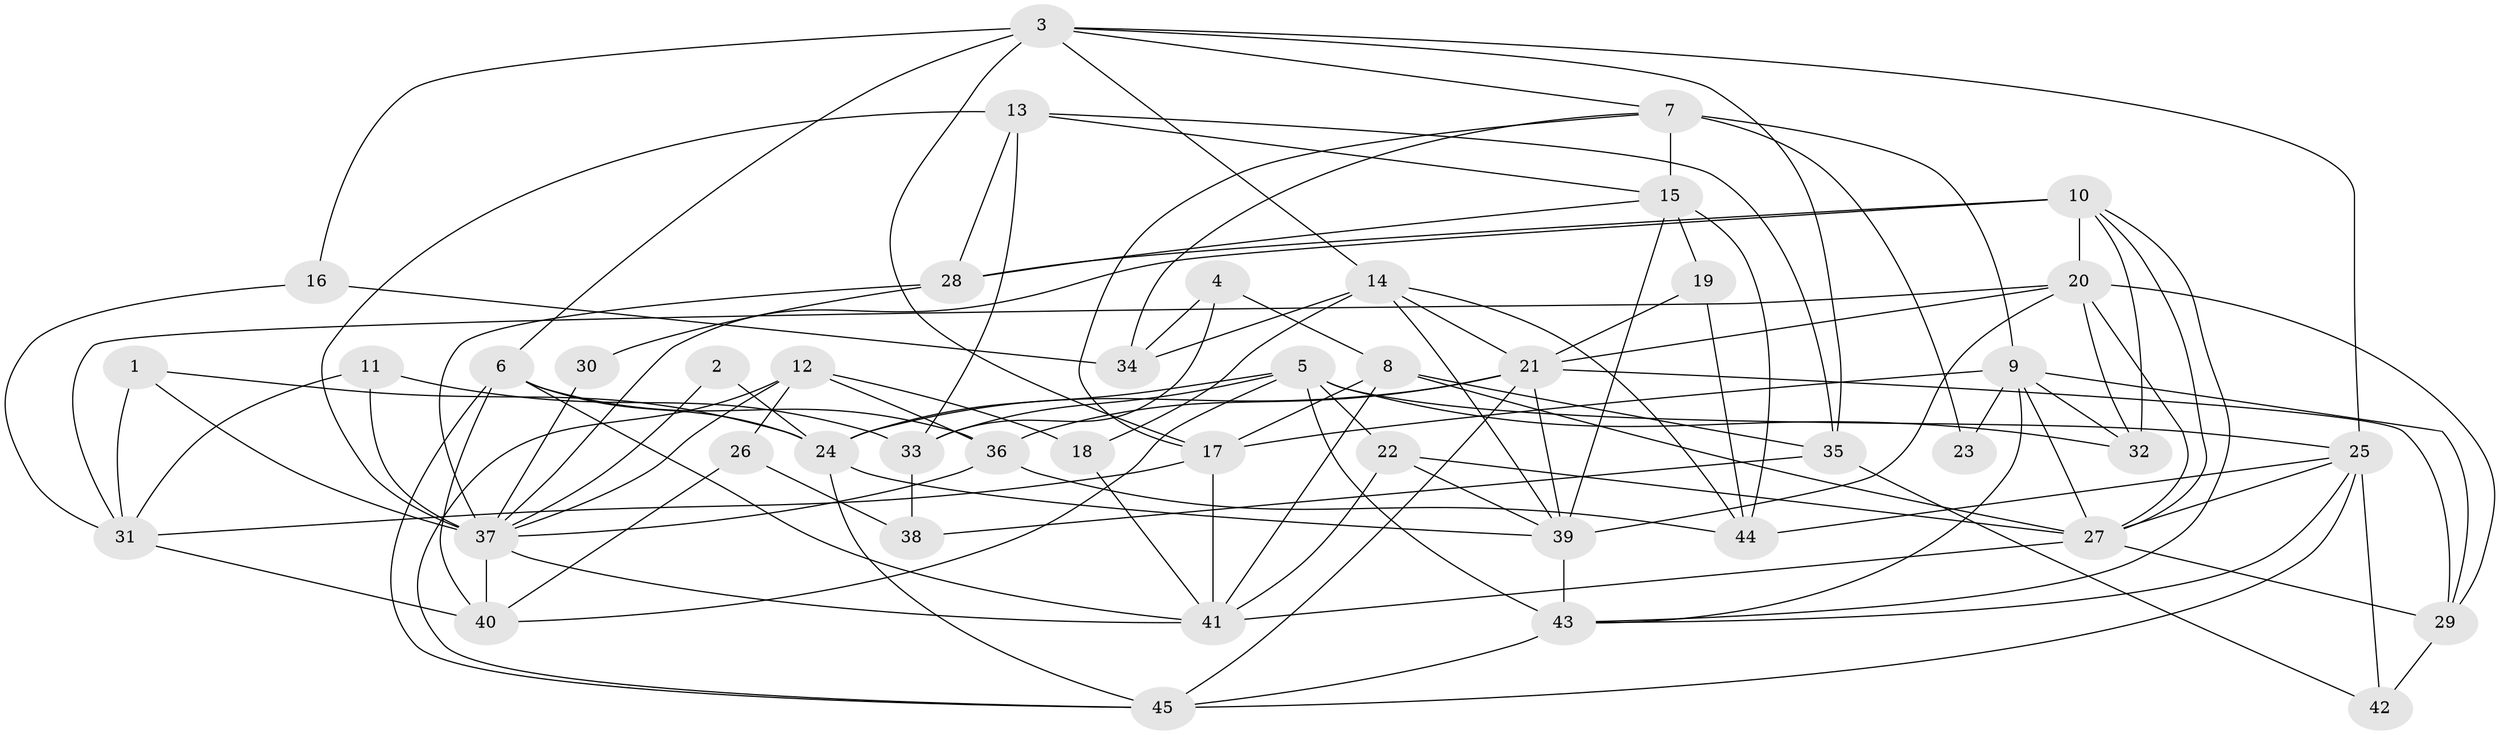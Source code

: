 // original degree distribution, {5: 0.17777777777777778, 3: 0.25555555555555554, 4: 0.3111111111111111, 6: 0.08888888888888889, 2: 0.12222222222222222, 7: 0.03333333333333333, 8: 0.011111111111111112}
// Generated by graph-tools (version 1.1) at 2025/01/03/09/25 03:01:58]
// undirected, 45 vertices, 116 edges
graph export_dot {
graph [start="1"]
  node [color=gray90,style=filled];
  1;
  2;
  3;
  4;
  5;
  6;
  7;
  8;
  9;
  10;
  11;
  12;
  13;
  14;
  15;
  16;
  17;
  18;
  19;
  20;
  21;
  22;
  23;
  24;
  25;
  26;
  27;
  28;
  29;
  30;
  31;
  32;
  33;
  34;
  35;
  36;
  37;
  38;
  39;
  40;
  41;
  42;
  43;
  44;
  45;
  1 -- 24 [weight=1.0];
  1 -- 31 [weight=1.0];
  1 -- 37 [weight=1.0];
  2 -- 24 [weight=1.0];
  2 -- 37 [weight=1.0];
  3 -- 6 [weight=1.0];
  3 -- 7 [weight=1.0];
  3 -- 14 [weight=1.0];
  3 -- 16 [weight=1.0];
  3 -- 17 [weight=2.0];
  3 -- 25 [weight=1.0];
  3 -- 35 [weight=1.0];
  4 -- 8 [weight=1.0];
  4 -- 33 [weight=1.0];
  4 -- 34 [weight=2.0];
  5 -- 22 [weight=1.0];
  5 -- 24 [weight=1.0];
  5 -- 25 [weight=1.0];
  5 -- 32 [weight=1.0];
  5 -- 33 [weight=2.0];
  5 -- 40 [weight=1.0];
  5 -- 43 [weight=1.0];
  6 -- 24 [weight=1.0];
  6 -- 36 [weight=1.0];
  6 -- 40 [weight=1.0];
  6 -- 41 [weight=2.0];
  6 -- 45 [weight=1.0];
  7 -- 9 [weight=1.0];
  7 -- 15 [weight=1.0];
  7 -- 17 [weight=1.0];
  7 -- 23 [weight=2.0];
  7 -- 34 [weight=1.0];
  8 -- 17 [weight=1.0];
  8 -- 27 [weight=1.0];
  8 -- 35 [weight=1.0];
  8 -- 41 [weight=1.0];
  9 -- 17 [weight=1.0];
  9 -- 23 [weight=1.0];
  9 -- 27 [weight=1.0];
  9 -- 29 [weight=1.0];
  9 -- 32 [weight=1.0];
  9 -- 43 [weight=1.0];
  10 -- 20 [weight=1.0];
  10 -- 27 [weight=1.0];
  10 -- 28 [weight=2.0];
  10 -- 32 [weight=1.0];
  10 -- 37 [weight=1.0];
  10 -- 43 [weight=1.0];
  11 -- 31 [weight=1.0];
  11 -- 33 [weight=1.0];
  11 -- 37 [weight=1.0];
  12 -- 18 [weight=1.0];
  12 -- 26 [weight=1.0];
  12 -- 36 [weight=1.0];
  12 -- 37 [weight=1.0];
  12 -- 45 [weight=1.0];
  13 -- 15 [weight=1.0];
  13 -- 28 [weight=1.0];
  13 -- 33 [weight=1.0];
  13 -- 35 [weight=1.0];
  13 -- 37 [weight=1.0];
  14 -- 18 [weight=1.0];
  14 -- 21 [weight=1.0];
  14 -- 34 [weight=1.0];
  14 -- 39 [weight=1.0];
  14 -- 44 [weight=1.0];
  15 -- 19 [weight=1.0];
  15 -- 28 [weight=1.0];
  15 -- 39 [weight=1.0];
  15 -- 44 [weight=2.0];
  16 -- 31 [weight=1.0];
  16 -- 34 [weight=1.0];
  17 -- 31 [weight=1.0];
  17 -- 41 [weight=1.0];
  18 -- 41 [weight=1.0];
  19 -- 21 [weight=1.0];
  19 -- 44 [weight=1.0];
  20 -- 21 [weight=1.0];
  20 -- 27 [weight=1.0];
  20 -- 29 [weight=1.0];
  20 -- 31 [weight=1.0];
  20 -- 32 [weight=1.0];
  20 -- 39 [weight=1.0];
  21 -- 24 [weight=1.0];
  21 -- 29 [weight=1.0];
  21 -- 36 [weight=1.0];
  21 -- 39 [weight=1.0];
  21 -- 45 [weight=1.0];
  22 -- 27 [weight=1.0];
  22 -- 39 [weight=1.0];
  22 -- 41 [weight=1.0];
  24 -- 39 [weight=1.0];
  24 -- 45 [weight=2.0];
  25 -- 27 [weight=1.0];
  25 -- 42 [weight=1.0];
  25 -- 43 [weight=1.0];
  25 -- 44 [weight=1.0];
  25 -- 45 [weight=1.0];
  26 -- 38 [weight=2.0];
  26 -- 40 [weight=1.0];
  27 -- 29 [weight=1.0];
  27 -- 41 [weight=2.0];
  28 -- 30 [weight=1.0];
  28 -- 37 [weight=2.0];
  29 -- 42 [weight=1.0];
  30 -- 37 [weight=1.0];
  31 -- 40 [weight=1.0];
  33 -- 38 [weight=1.0];
  35 -- 38 [weight=2.0];
  35 -- 42 [weight=1.0];
  36 -- 37 [weight=1.0];
  36 -- 44 [weight=1.0];
  37 -- 40 [weight=2.0];
  37 -- 41 [weight=1.0];
  39 -- 43 [weight=1.0];
  43 -- 45 [weight=2.0];
}
